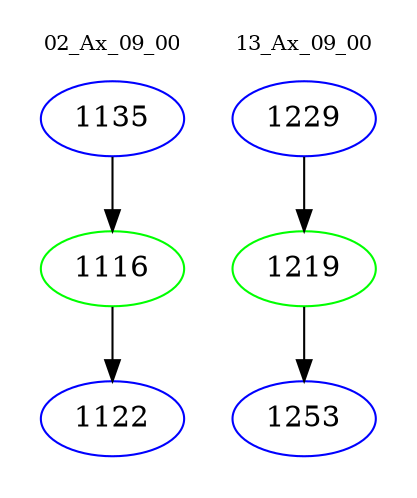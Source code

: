 digraph{
subgraph cluster_0 {
color = white
label = "02_Ax_09_00";
fontsize=10;
T0_1135 [label="1135", color="blue"]
T0_1135 -> T0_1116 [color="black"]
T0_1116 [label="1116", color="green"]
T0_1116 -> T0_1122 [color="black"]
T0_1122 [label="1122", color="blue"]
}
subgraph cluster_1 {
color = white
label = "13_Ax_09_00";
fontsize=10;
T1_1229 [label="1229", color="blue"]
T1_1229 -> T1_1219 [color="black"]
T1_1219 [label="1219", color="green"]
T1_1219 -> T1_1253 [color="black"]
T1_1253 [label="1253", color="blue"]
}
}
